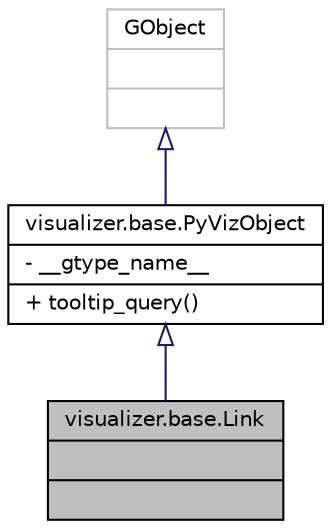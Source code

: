 digraph "visualizer.base.Link"
{
  edge [fontname="Helvetica",fontsize="10",labelfontname="Helvetica",labelfontsize="10"];
  node [fontname="Helvetica",fontsize="10",shape=record];
  Node1 [label="{visualizer.base.Link\n||}",height=0.2,width=0.4,color="black", fillcolor="grey75", style="filled", fontcolor="black"];
  Node2 -> Node1 [dir="back",color="midnightblue",fontsize="10",style="solid",arrowtail="onormal"];
  Node2 [label="{visualizer.base.PyVizObject\n|- __gtype_name__\l|+ tooltip_query()\l}",height=0.2,width=0.4,color="black", fillcolor="white", style="filled",URL="$d5/d77/classvisualizer_1_1base_1_1PyVizObject.html",tooltip="PyVizObject class. "];
  Node3 -> Node2 [dir="back",color="midnightblue",fontsize="10",style="solid",arrowtail="onormal"];
  Node3 [label="{GObject\n||}",height=0.2,width=0.4,color="grey75", fillcolor="white", style="filled"];
}
